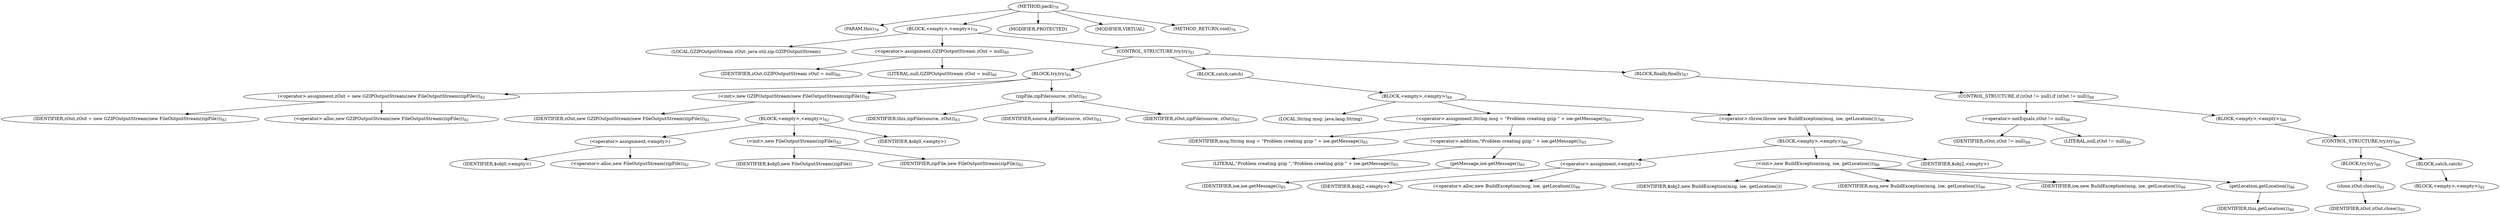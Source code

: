 digraph "pack" {  
"12" [label = <(METHOD,pack)<SUB>79</SUB>> ]
"6" [label = <(PARAM,this)<SUB>79</SUB>> ]
"13" [label = <(BLOCK,&lt;empty&gt;,&lt;empty&gt;)<SUB>79</SUB>> ]
"4" [label = <(LOCAL,GZIPOutputStream zOut: java.util.zip.GZIPOutputStream)> ]
"14" [label = <(&lt;operator&gt;.assignment,GZIPOutputStream zOut = null)<SUB>80</SUB>> ]
"15" [label = <(IDENTIFIER,zOut,GZIPOutputStream zOut = null)<SUB>80</SUB>> ]
"16" [label = <(LITERAL,null,GZIPOutputStream zOut = null)<SUB>80</SUB>> ]
"17" [label = <(CONTROL_STRUCTURE,try,try)<SUB>81</SUB>> ]
"18" [label = <(BLOCK,try,try)<SUB>81</SUB>> ]
"19" [label = <(&lt;operator&gt;.assignment,zOut = new GZIPOutputStream(new FileOutputStream(zipFile)))<SUB>82</SUB>> ]
"20" [label = <(IDENTIFIER,zOut,zOut = new GZIPOutputStream(new FileOutputStream(zipFile)))<SUB>82</SUB>> ]
"21" [label = <(&lt;operator&gt;.alloc,new GZIPOutputStream(new FileOutputStream(zipFile)))<SUB>82</SUB>> ]
"22" [label = <(&lt;init&gt;,new GZIPOutputStream(new FileOutputStream(zipFile)))<SUB>82</SUB>> ]
"3" [label = <(IDENTIFIER,zOut,new GZIPOutputStream(new FileOutputStream(zipFile)))<SUB>82</SUB>> ]
"23" [label = <(BLOCK,&lt;empty&gt;,&lt;empty&gt;)<SUB>82</SUB>> ]
"24" [label = <(&lt;operator&gt;.assignment,&lt;empty&gt;)> ]
"25" [label = <(IDENTIFIER,$obj0,&lt;empty&gt;)> ]
"26" [label = <(&lt;operator&gt;.alloc,new FileOutputStream(zipFile))<SUB>82</SUB>> ]
"27" [label = <(&lt;init&gt;,new FileOutputStream(zipFile))<SUB>82</SUB>> ]
"28" [label = <(IDENTIFIER,$obj0,new FileOutputStream(zipFile))> ]
"29" [label = <(IDENTIFIER,zipFile,new FileOutputStream(zipFile))<SUB>82</SUB>> ]
"30" [label = <(IDENTIFIER,$obj0,&lt;empty&gt;)> ]
"31" [label = <(zipFile,zipFile(source, zOut))<SUB>83</SUB>> ]
"5" [label = <(IDENTIFIER,this,zipFile(source, zOut))<SUB>83</SUB>> ]
"32" [label = <(IDENTIFIER,source,zipFile(source, zOut))<SUB>83</SUB>> ]
"33" [label = <(IDENTIFIER,zOut,zipFile(source, zOut))<SUB>83</SUB>> ]
"34" [label = <(BLOCK,catch,catch)> ]
"35" [label = <(BLOCK,&lt;empty&gt;,&lt;empty&gt;)<SUB>84</SUB>> ]
"36" [label = <(LOCAL,String msg: java.lang.String)> ]
"37" [label = <(&lt;operator&gt;.assignment,String msg = &quot;Problem creating gzip &quot; + ioe.getMessage())<SUB>85</SUB>> ]
"38" [label = <(IDENTIFIER,msg,String msg = &quot;Problem creating gzip &quot; + ioe.getMessage())<SUB>85</SUB>> ]
"39" [label = <(&lt;operator&gt;.addition,&quot;Problem creating gzip &quot; + ioe.getMessage())<SUB>85</SUB>> ]
"40" [label = <(LITERAL,&quot;Problem creating gzip &quot;,&quot;Problem creating gzip &quot; + ioe.getMessage())<SUB>85</SUB>> ]
"41" [label = <(getMessage,ioe.getMessage())<SUB>85</SUB>> ]
"42" [label = <(IDENTIFIER,ioe,ioe.getMessage())<SUB>85</SUB>> ]
"43" [label = <(&lt;operator&gt;.throw,throw new BuildException(msg, ioe, getLocation());)<SUB>86</SUB>> ]
"44" [label = <(BLOCK,&lt;empty&gt;,&lt;empty&gt;)<SUB>86</SUB>> ]
"45" [label = <(&lt;operator&gt;.assignment,&lt;empty&gt;)> ]
"46" [label = <(IDENTIFIER,$obj2,&lt;empty&gt;)> ]
"47" [label = <(&lt;operator&gt;.alloc,new BuildException(msg, ioe, getLocation()))<SUB>86</SUB>> ]
"48" [label = <(&lt;init&gt;,new BuildException(msg, ioe, getLocation()))<SUB>86</SUB>> ]
"49" [label = <(IDENTIFIER,$obj2,new BuildException(msg, ioe, getLocation()))> ]
"50" [label = <(IDENTIFIER,msg,new BuildException(msg, ioe, getLocation()))<SUB>86</SUB>> ]
"51" [label = <(IDENTIFIER,ioe,new BuildException(msg, ioe, getLocation()))<SUB>86</SUB>> ]
"52" [label = <(getLocation,getLocation())<SUB>86</SUB>> ]
"7" [label = <(IDENTIFIER,this,getLocation())<SUB>86</SUB>> ]
"53" [label = <(IDENTIFIER,$obj2,&lt;empty&gt;)> ]
"54" [label = <(BLOCK,finally,finally)<SUB>87</SUB>> ]
"55" [label = <(CONTROL_STRUCTURE,if (zOut != null),if (zOut != null))<SUB>88</SUB>> ]
"56" [label = <(&lt;operator&gt;.notEquals,zOut != null)<SUB>88</SUB>> ]
"57" [label = <(IDENTIFIER,zOut,zOut != null)<SUB>88</SUB>> ]
"58" [label = <(LITERAL,null,zOut != null)<SUB>88</SUB>> ]
"59" [label = <(BLOCK,&lt;empty&gt;,&lt;empty&gt;)<SUB>88</SUB>> ]
"60" [label = <(CONTROL_STRUCTURE,try,try)<SUB>89</SUB>> ]
"61" [label = <(BLOCK,try,try)<SUB>89</SUB>> ]
"62" [label = <(close,zOut.close())<SUB>91</SUB>> ]
"63" [label = <(IDENTIFIER,zOut,zOut.close())<SUB>91</SUB>> ]
"64" [label = <(BLOCK,catch,catch)> ]
"65" [label = <(BLOCK,&lt;empty&gt;,&lt;empty&gt;)<SUB>92</SUB>> ]
"66" [label = <(MODIFIER,PROTECTED)> ]
"67" [label = <(MODIFIER,VIRTUAL)> ]
"68" [label = <(METHOD_RETURN,void)<SUB>79</SUB>> ]
  "12" -> "6" 
  "12" -> "13" 
  "12" -> "66" 
  "12" -> "67" 
  "12" -> "68" 
  "13" -> "4" 
  "13" -> "14" 
  "13" -> "17" 
  "14" -> "15" 
  "14" -> "16" 
  "17" -> "18" 
  "17" -> "34" 
  "17" -> "54" 
  "18" -> "19" 
  "18" -> "22" 
  "18" -> "31" 
  "19" -> "20" 
  "19" -> "21" 
  "22" -> "3" 
  "22" -> "23" 
  "23" -> "24" 
  "23" -> "27" 
  "23" -> "30" 
  "24" -> "25" 
  "24" -> "26" 
  "27" -> "28" 
  "27" -> "29" 
  "31" -> "5" 
  "31" -> "32" 
  "31" -> "33" 
  "34" -> "35" 
  "35" -> "36" 
  "35" -> "37" 
  "35" -> "43" 
  "37" -> "38" 
  "37" -> "39" 
  "39" -> "40" 
  "39" -> "41" 
  "41" -> "42" 
  "43" -> "44" 
  "44" -> "45" 
  "44" -> "48" 
  "44" -> "53" 
  "45" -> "46" 
  "45" -> "47" 
  "48" -> "49" 
  "48" -> "50" 
  "48" -> "51" 
  "48" -> "52" 
  "52" -> "7" 
  "54" -> "55" 
  "55" -> "56" 
  "55" -> "59" 
  "56" -> "57" 
  "56" -> "58" 
  "59" -> "60" 
  "60" -> "61" 
  "60" -> "64" 
  "61" -> "62" 
  "62" -> "63" 
  "64" -> "65" 
}
